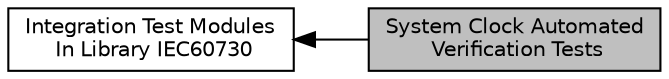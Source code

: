 digraph "System Clock Automated Verification Tests"
{
  edge [fontname="Helvetica",fontsize="10",labelfontname="Helvetica",labelfontsize="10"];
  node [fontname="Helvetica",fontsize="10",shape=box];
  rankdir=LR;
  Node1 [label="System Clock Automated\l Verification Tests",height=0.2,width=0.4,color="black", fillcolor="grey75", style="filled", fontcolor="black",tooltip="Python script for the IEC60730 system clock Verification tests."];
  Node2 [label="Integration Test Modules\l In Library IEC60730",height=0.2,width=0.4,color="black", fillcolor="white", style="filled",URL="$group__IEC60730__INTEGRATION__TEST.html",tooltip=" "];
  Node2->Node1 [shape=plaintext, dir="back", style="solid"];
}
